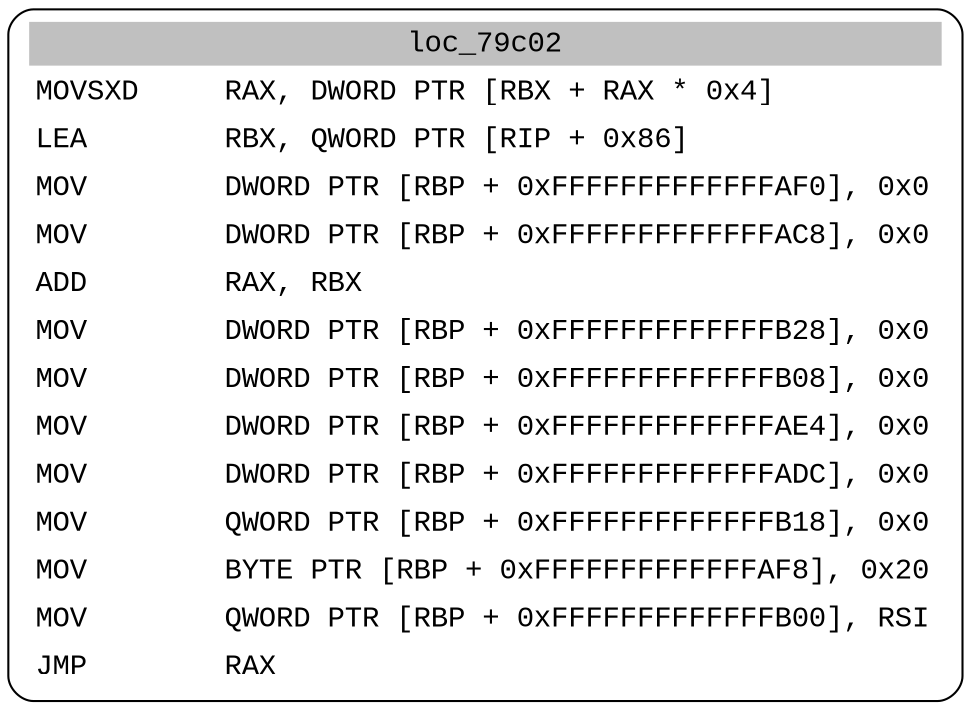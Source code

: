 digraph asm_graph {
1941 [
shape="Mrecord" fontname="Courier New"label =<<table border="0" cellborder="0" cellpadding="3"><tr><td align="center" colspan="2" bgcolor="grey">loc_79c02</td></tr><tr><td align="left">MOVSXD     RAX, DWORD PTR [RBX + RAX * 0x4]</td></tr><tr><td align="left">LEA        RBX, QWORD PTR [RIP + 0x86]</td></tr><tr><td align="left">MOV        DWORD PTR [RBP + 0xFFFFFFFFFFFFFAF0], 0x0</td></tr><tr><td align="left">MOV        DWORD PTR [RBP + 0xFFFFFFFFFFFFFAC8], 0x0</td></tr><tr><td align="left">ADD        RAX, RBX</td></tr><tr><td align="left">MOV        DWORD PTR [RBP + 0xFFFFFFFFFFFFFB28], 0x0</td></tr><tr><td align="left">MOV        DWORD PTR [RBP + 0xFFFFFFFFFFFFFB08], 0x0</td></tr><tr><td align="left">MOV        DWORD PTR [RBP + 0xFFFFFFFFFFFFFAE4], 0x0</td></tr><tr><td align="left">MOV        DWORD PTR [RBP + 0xFFFFFFFFFFFFFADC], 0x0</td></tr><tr><td align="left">MOV        QWORD PTR [RBP + 0xFFFFFFFFFFFFFB18], 0x0</td></tr><tr><td align="left">MOV        BYTE PTR [RBP + 0xFFFFFFFFFFFFFAF8], 0x20</td></tr><tr><td align="left">MOV        QWORD PTR [RBP + 0xFFFFFFFFFFFFFB00], RSI</td></tr><tr><td align="left">JMP        RAX</td></tr></table>> ];
}